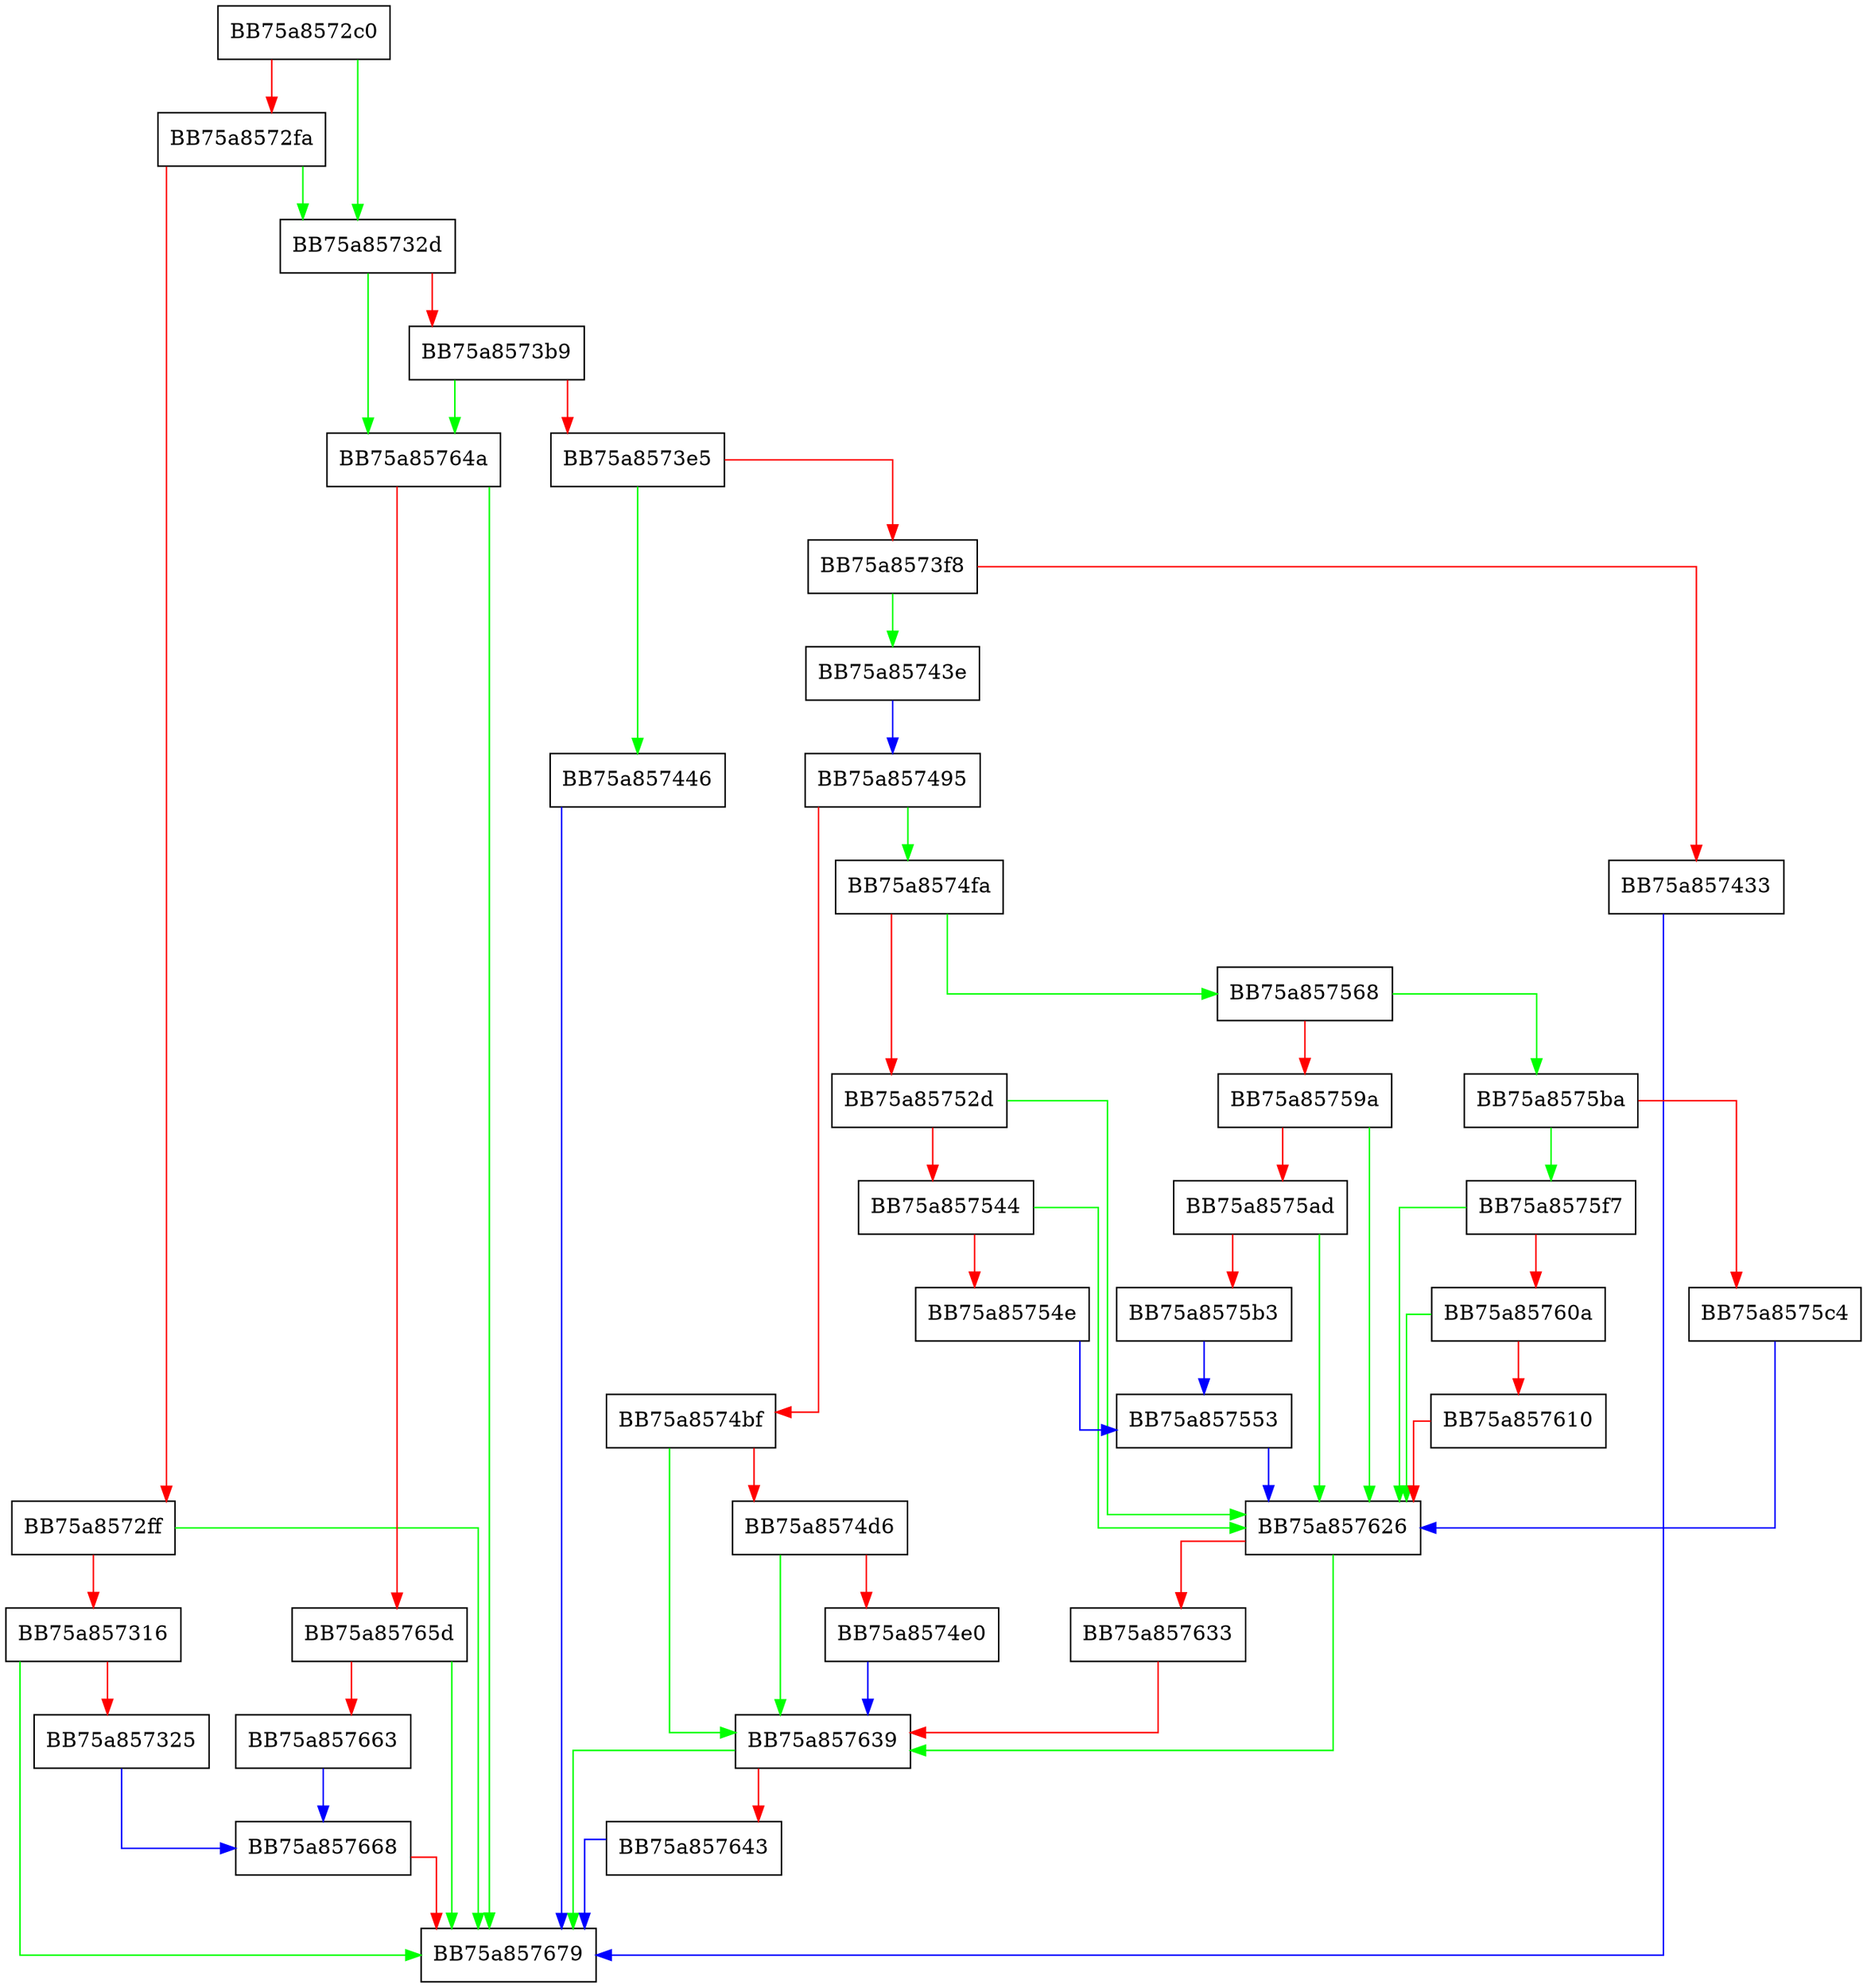 digraph ProcessAllocVmLocalEvent {
  node [shape="box"];
  graph [splines=ortho];
  BB75a8572c0 -> BB75a85732d [color="green"];
  BB75a8572c0 -> BB75a8572fa [color="red"];
  BB75a8572fa -> BB75a85732d [color="green"];
  BB75a8572fa -> BB75a8572ff [color="red"];
  BB75a8572ff -> BB75a857679 [color="green"];
  BB75a8572ff -> BB75a857316 [color="red"];
  BB75a857316 -> BB75a857679 [color="green"];
  BB75a857316 -> BB75a857325 [color="red"];
  BB75a857325 -> BB75a857668 [color="blue"];
  BB75a85732d -> BB75a85764a [color="green"];
  BB75a85732d -> BB75a8573b9 [color="red"];
  BB75a8573b9 -> BB75a85764a [color="green"];
  BB75a8573b9 -> BB75a8573e5 [color="red"];
  BB75a8573e5 -> BB75a857446 [color="green"];
  BB75a8573e5 -> BB75a8573f8 [color="red"];
  BB75a8573f8 -> BB75a85743e [color="green"];
  BB75a8573f8 -> BB75a857433 [color="red"];
  BB75a857433 -> BB75a857679 [color="blue"];
  BB75a85743e -> BB75a857495 [color="blue"];
  BB75a857446 -> BB75a857679 [color="blue"];
  BB75a857495 -> BB75a8574fa [color="green"];
  BB75a857495 -> BB75a8574bf [color="red"];
  BB75a8574bf -> BB75a857639 [color="green"];
  BB75a8574bf -> BB75a8574d6 [color="red"];
  BB75a8574d6 -> BB75a857639 [color="green"];
  BB75a8574d6 -> BB75a8574e0 [color="red"];
  BB75a8574e0 -> BB75a857639 [color="blue"];
  BB75a8574fa -> BB75a857568 [color="green"];
  BB75a8574fa -> BB75a85752d [color="red"];
  BB75a85752d -> BB75a857626 [color="green"];
  BB75a85752d -> BB75a857544 [color="red"];
  BB75a857544 -> BB75a857626 [color="green"];
  BB75a857544 -> BB75a85754e [color="red"];
  BB75a85754e -> BB75a857553 [color="blue"];
  BB75a857553 -> BB75a857626 [color="blue"];
  BB75a857568 -> BB75a8575ba [color="green"];
  BB75a857568 -> BB75a85759a [color="red"];
  BB75a85759a -> BB75a857626 [color="green"];
  BB75a85759a -> BB75a8575ad [color="red"];
  BB75a8575ad -> BB75a857626 [color="green"];
  BB75a8575ad -> BB75a8575b3 [color="red"];
  BB75a8575b3 -> BB75a857553 [color="blue"];
  BB75a8575ba -> BB75a8575f7 [color="green"];
  BB75a8575ba -> BB75a8575c4 [color="red"];
  BB75a8575c4 -> BB75a857626 [color="blue"];
  BB75a8575f7 -> BB75a857626 [color="green"];
  BB75a8575f7 -> BB75a85760a [color="red"];
  BB75a85760a -> BB75a857626 [color="green"];
  BB75a85760a -> BB75a857610 [color="red"];
  BB75a857610 -> BB75a857626 [color="red"];
  BB75a857626 -> BB75a857639 [color="green"];
  BB75a857626 -> BB75a857633 [color="red"];
  BB75a857633 -> BB75a857639 [color="red"];
  BB75a857639 -> BB75a857679 [color="green"];
  BB75a857639 -> BB75a857643 [color="red"];
  BB75a857643 -> BB75a857679 [color="blue"];
  BB75a85764a -> BB75a857679 [color="green"];
  BB75a85764a -> BB75a85765d [color="red"];
  BB75a85765d -> BB75a857679 [color="green"];
  BB75a85765d -> BB75a857663 [color="red"];
  BB75a857663 -> BB75a857668 [color="blue"];
  BB75a857668 -> BB75a857679 [color="red"];
}